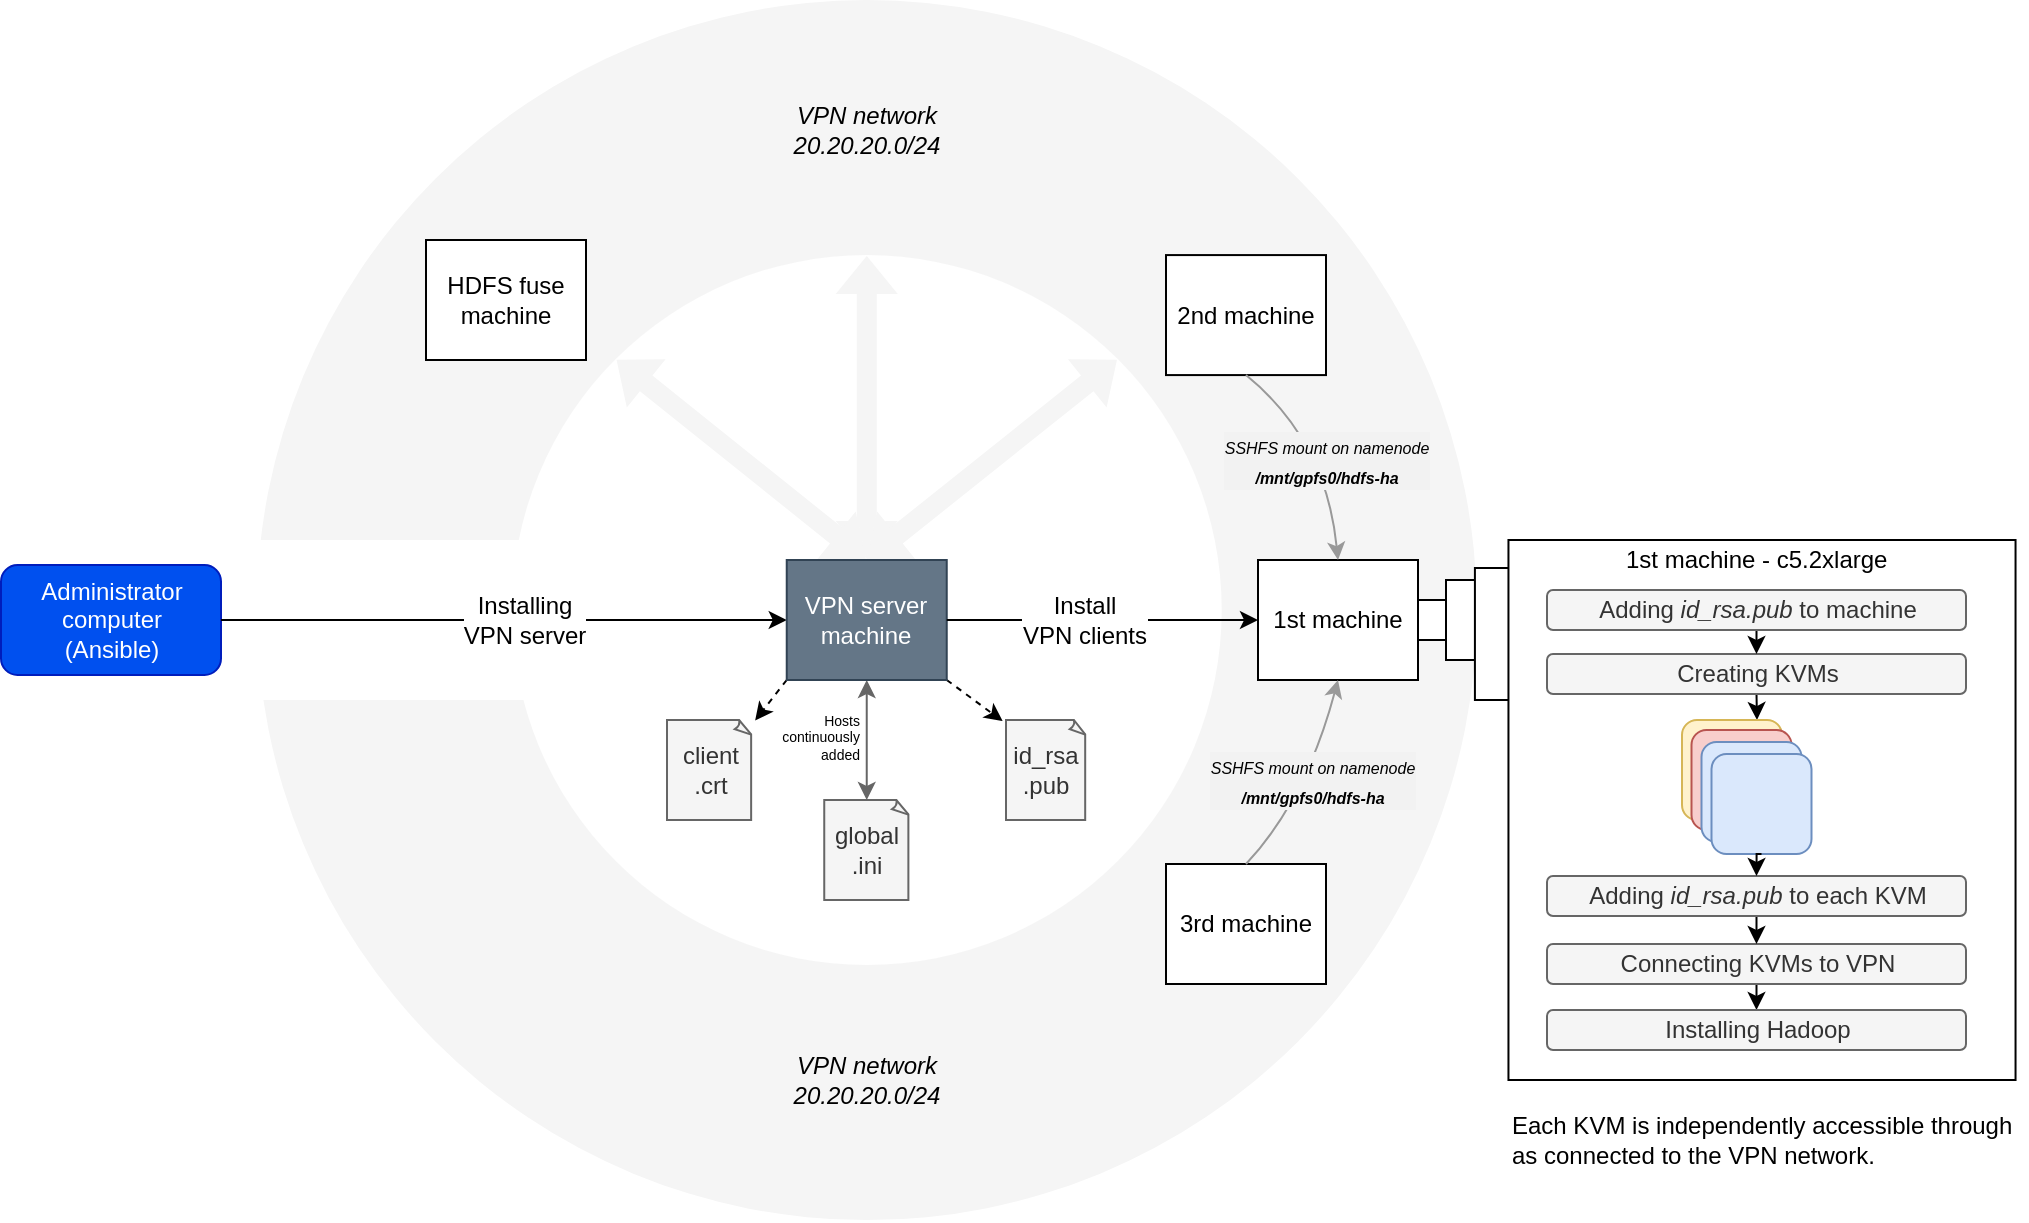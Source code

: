 <mxfile version="20.7.4" type="device"><diagram id="L13YQ6r9ANer_TXaO7hL" name="Page-1"><mxGraphModel dx="2022" dy="1902" grid="1" gridSize="10" guides="1" tooltips="1" connect="1" arrows="1" fold="1" page="1" pageScale="1" pageWidth="827" pageHeight="1169" math="0" shadow="0"><root><mxCell id="0"/><mxCell id="1" parent="0"/><mxCell id="J6zUamN8uQ3XtT2_ZK9k-12" value="" style="ellipse;whiteSpace=wrap;html=1;aspect=fixed;fillColor=#f5f5f5;strokeColor=none;fontColor=#333333;" parent="1" vertex="1"><mxGeometry x="-34.66" y="-160" width="610.06" height="610.06" as="geometry"/></mxCell><mxCell id="J6zUamN8uQ3XtT2_ZK9k-22" value="&lt;i&gt;VPN network&lt;br&gt;20.20.20.0/24&lt;br&gt;&lt;/i&gt;" style="text;html=1;strokeColor=none;fillColor=none;align=center;verticalAlign=middle;whiteSpace=wrap;rounded=0;shadow=0;dashed=1;" parent="1" vertex="1"><mxGeometry x="229.87" y="-110" width="81" height="30" as="geometry"/></mxCell><mxCell id="J6zUamN8uQ3XtT2_ZK9k-23" value="" style="shape=dataStorage;whiteSpace=wrap;html=1;strokeColor=none;" parent="1" vertex="1"><mxGeometry x="-87.5" y="110" width="200" height="80" as="geometry"/></mxCell><mxCell id="J6zUamN8uQ3XtT2_ZK9k-13" value="" style="ellipse;whiteSpace=wrap;html=1;aspect=fixed;strokeColor=none;" parent="1" vertex="1"><mxGeometry x="92.89" y="-32.46" width="354.97" height="354.97" as="geometry"/></mxCell><mxCell id="J6zUamN8uQ3XtT2_ZK9k-14" value="client&lt;br&gt;.crt" style="whiteSpace=wrap;html=1;shape=mxgraph.basic.document;align=center;shadow=0;fillColor=#f5f5f5;strokeColor=#666666;fontColor=#333333;" parent="1" vertex="1"><mxGeometry x="170.5" y="200" width="42.5" height="50" as="geometry"/></mxCell><mxCell id="J6zUamN8uQ3XtT2_ZK9k-20" value="id_rsa&lt;br&gt;.pub" style="whiteSpace=wrap;html=1;shape=mxgraph.basic.document;align=center;shadow=0;fillColor=#f5f5f5;strokeColor=#666666;fontColor=#333333;" parent="1" vertex="1"><mxGeometry x="340" y="200" width="40" height="50" as="geometry"/></mxCell><mxCell id="J6zUamN8uQ3XtT2_ZK9k-21" value="global&lt;br&gt;.ini" style="whiteSpace=wrap;html=1;shape=mxgraph.basic.document;align=center;shadow=0;fillColor=#f5f5f5;strokeColor=#666666;fontColor=#333333;" parent="1" vertex="1"><mxGeometry x="249.12" y="240" width="42.5" height="50" as="geometry"/></mxCell><mxCell id="J6zUamN8uQ3XtT2_ZK9k-24" value="Administrator&lt;br&gt;computer&lt;br&gt;(Ansible)" style="rounded=1;whiteSpace=wrap;html=1;align=center;fillColor=#0050ef;strokeColor=#001DBC;fontColor=#ffffff;" parent="1" vertex="1"><mxGeometry x="-162.5" y="122.5" width="110" height="55" as="geometry"/></mxCell><mxCell id="J6zUamN8uQ3XtT2_ZK9k-27" value="HDFS fuse machine" style="rounded=0;whiteSpace=wrap;html=1;" parent="1" vertex="1"><mxGeometry x="50.0" y="-40.0" width="80" height="60" as="geometry"/></mxCell><mxCell id="J6zUamN8uQ3XtT2_ZK9k-28" value="3rd machine" style="rounded=0;whiteSpace=wrap;html=1;" parent="1" vertex="1"><mxGeometry x="420.0" y="272" width="80" height="60" as="geometry"/></mxCell><mxCell id="J6zUamN8uQ3XtT2_ZK9k-29" value="2nd machine" style="rounded=0;whiteSpace=wrap;html=1;" parent="1" vertex="1"><mxGeometry x="420" y="-32.46" width="80" height="60" as="geometry"/></mxCell><mxCell id="J6zUamN8uQ3XtT2_ZK9k-30" value="" style="rounded=0;whiteSpace=wrap;html=1;" parent="1" vertex="1"><mxGeometry x="545" y="140" width="20" height="20" as="geometry"/></mxCell><mxCell id="J6zUamN8uQ3XtT2_ZK9k-31" value="1st machine" style="rounded=0;whiteSpace=wrap;html=1;" parent="1" vertex="1"><mxGeometry x="466.0" y="120" width="80" height="60" as="geometry"/></mxCell><mxCell id="J6zUamN8uQ3XtT2_ZK9k-32" value="" style="rounded=0;whiteSpace=wrap;html=1;" parent="1" vertex="1"><mxGeometry x="560" y="130" width="45.54" height="40" as="geometry"/></mxCell><mxCell id="J6zUamN8uQ3XtT2_ZK9k-33" value="" style="rounded=0;whiteSpace=wrap;html=1;" parent="1" vertex="1"><mxGeometry x="574.46" y="124" width="83.54" height="66" as="geometry"/></mxCell><mxCell id="J6zUamN8uQ3XtT2_ZK9k-34" value="" style="rounded=0;whiteSpace=wrap;html=1;" parent="1" vertex="1"><mxGeometry x="591.23" y="110" width="253.54" height="270" as="geometry"/></mxCell><mxCell id="J6zUamN8uQ3XtT2_ZK9k-35" value="1st machine - c5.2xlarge" style="text;html=1;strokeColor=none;fillColor=none;align=left;verticalAlign=middle;whiteSpace=wrap;rounded=0;" parent="1" vertex="1"><mxGeometry x="648.0" y="110" width="140" height="20" as="geometry"/></mxCell><mxCell id="J6zUamN8uQ3XtT2_ZK9k-36" style="edgeStyle=orthogonalEdgeStyle;curved=1;rounded=0;comic=0;orthogonalLoop=1;jettySize=auto;html=1;exitX=0.5;exitY=1;exitDx=0;exitDy=0;entryX=0.75;entryY=0;entryDx=0;entryDy=0;startArrow=none;startFill=0;" parent="1" source="J6zUamN8uQ3XtT2_ZK9k-37" target="J6zUamN8uQ3XtT2_ZK9k-45" edge="1"><mxGeometry relative="1" as="geometry"/></mxCell><mxCell id="J6zUamN8uQ3XtT2_ZK9k-37" value="Creating KVMs" style="rounded=1;whiteSpace=wrap;html=1;shadow=0;fillColor=#f5f5f5;strokeColor=#666666;fontColor=#333333;" parent="1" vertex="1"><mxGeometry x="610.5" y="167" width="209.5" height="20" as="geometry"/></mxCell><mxCell id="J6zUamN8uQ3XtT2_ZK9k-38" style="edgeStyle=orthogonalEdgeStyle;curved=1;rounded=0;comic=0;orthogonalLoop=1;jettySize=auto;html=1;exitX=0.5;exitY=1;exitDx=0;exitDy=0;entryX=0.5;entryY=0;entryDx=0;entryDy=0;startArrow=none;startFill=0;" parent="1" source="J6zUamN8uQ3XtT2_ZK9k-39" target="J6zUamN8uQ3XtT2_ZK9k-43" edge="1"><mxGeometry relative="1" as="geometry"/></mxCell><mxCell id="J6zUamN8uQ3XtT2_ZK9k-39" value="Connecting KVMs to VPN" style="rounded=1;whiteSpace=wrap;html=1;shadow=0;fillColor=#f5f5f5;strokeColor=#666666;fontColor=#333333;" parent="1" vertex="1"><mxGeometry x="610.5" y="312" width="209.5" height="20" as="geometry"/></mxCell><mxCell id="J6zUamN8uQ3XtT2_ZK9k-40" style="edgeStyle=orthogonalEdgeStyle;curved=1;rounded=0;comic=0;orthogonalLoop=1;jettySize=auto;html=1;exitX=0.5;exitY=1;exitDx=0;exitDy=0;entryX=0.5;entryY=0;entryDx=0;entryDy=0;startArrow=none;startFill=0;" parent="1" source="J6zUamN8uQ3XtT2_ZK9k-41" target="J6zUamN8uQ3XtT2_ZK9k-39" edge="1"><mxGeometry relative="1" as="geometry"/></mxCell><mxCell id="J6zUamN8uQ3XtT2_ZK9k-41" value="Adding &lt;i&gt;id_rsa.pub&lt;/i&gt; to each KVM" style="rounded=1;whiteSpace=wrap;html=1;shadow=0;fillColor=#f5f5f5;strokeColor=#666666;fontColor=#333333;" parent="1" vertex="1"><mxGeometry x="610.5" y="278" width="209.5" height="20" as="geometry"/></mxCell><mxCell id="J6zUamN8uQ3XtT2_ZK9k-43" value="Installing Hadoop" style="rounded=1;whiteSpace=wrap;html=1;shadow=0;fillColor=#f5f5f5;strokeColor=#666666;fontColor=#333333;" parent="1" vertex="1"><mxGeometry x="610.5" y="345" width="209.5" height="20" as="geometry"/></mxCell><mxCell id="J6zUamN8uQ3XtT2_ZK9k-44" value="" style="group" parent="1" vertex="1" connectable="0"><mxGeometry x="678.0" y="200" width="64.75" height="67" as="geometry"/></mxCell><mxCell id="J6zUamN8uQ3XtT2_ZK9k-45" value="" style="rounded=1;whiteSpace=wrap;html=1;align=center;fillColor=#fff2cc;strokeColor=#d6b656;" parent="J6zUamN8uQ3XtT2_ZK9k-44" vertex="1"><mxGeometry width="50" height="50" as="geometry"/></mxCell><mxCell id="J6zUamN8uQ3XtT2_ZK9k-46" value="" style="rounded=1;whiteSpace=wrap;html=1;align=center;fillColor=#f8cecc;strokeColor=#b85450;" parent="J6zUamN8uQ3XtT2_ZK9k-44" vertex="1"><mxGeometry x="4.75" y="5" width="50" height="50" as="geometry"/></mxCell><mxCell id="J6zUamN8uQ3XtT2_ZK9k-47" value="" style="rounded=1;whiteSpace=wrap;html=1;align=center;fillColor=#dae8fc;strokeColor=#6c8ebf;" parent="J6zUamN8uQ3XtT2_ZK9k-44" vertex="1"><mxGeometry x="9.75" y="11" width="50" height="50" as="geometry"/></mxCell><mxCell id="J6zUamN8uQ3XtT2_ZK9k-48" value="" style="rounded=1;whiteSpace=wrap;html=1;align=center;fillColor=#dae8fc;strokeColor=#6c8ebf;" parent="J6zUamN8uQ3XtT2_ZK9k-44" vertex="1"><mxGeometry x="14.75" y="17" width="50" height="50" as="geometry"/></mxCell><mxCell id="J6zUamN8uQ3XtT2_ZK9k-50" style="edgeStyle=orthogonalEdgeStyle;rounded=0;orthogonalLoop=1;jettySize=auto;html=1;exitX=0.5;exitY=1;exitDx=0;exitDy=0;entryX=0.5;entryY=0;entryDx=0;entryDy=0;" parent="1" source="J6zUamN8uQ3XtT2_ZK9k-51" target="J6zUamN8uQ3XtT2_ZK9k-37" edge="1"><mxGeometry relative="1" as="geometry"/></mxCell><mxCell id="J6zUamN8uQ3XtT2_ZK9k-51" value="Adding &lt;i&gt;id_rsa.pub&lt;/i&gt; to machine" style="rounded=1;whiteSpace=wrap;html=1;shadow=0;fillColor=#f5f5f5;strokeColor=#666666;fontColor=#333333;" parent="1" vertex="1"><mxGeometry x="610.5" y="135" width="209.5" height="20" as="geometry"/></mxCell><mxCell id="J6zUamN8uQ3XtT2_ZK9k-52" style="edgeStyle=orthogonalEdgeStyle;rounded=0;orthogonalLoop=1;jettySize=auto;html=1;exitX=0.5;exitY=1;exitDx=0;exitDy=0;entryX=0.5;entryY=0;entryDx=0;entryDy=0;" parent="1" source="J6zUamN8uQ3XtT2_ZK9k-48" target="J6zUamN8uQ3XtT2_ZK9k-41" edge="1"><mxGeometry relative="1" as="geometry"/></mxCell><mxCell id="J6zUamN8uQ3XtT2_ZK9k-59" value="&lt;i&gt;VPN network&lt;br&gt;20.20.20.0/24&lt;/i&gt;" style="text;html=1;strokeColor=none;fillColor=none;align=center;verticalAlign=middle;whiteSpace=wrap;rounded=0;shadow=0;dashed=1;" parent="1" vertex="1"><mxGeometry x="229.87" y="370" width="81" height="20" as="geometry"/></mxCell><mxCell id="J6zUamN8uQ3XtT2_ZK9k-25" style="edgeStyle=none;rounded=0;orthogonalLoop=1;jettySize=auto;html=1;exitX=1;exitY=0.5;exitDx=0;exitDy=0;entryX=0;entryY=0.5;entryDx=0;entryDy=0;" parent="1" source="J6zUamN8uQ3XtT2_ZK9k-24" target="J6zUamN8uQ3XtT2_ZK9k-19" edge="1"><mxGeometry relative="1" as="geometry"/></mxCell><mxCell id="J6zUamN8uQ3XtT2_ZK9k-26" value="Installing&lt;br&gt;VPN server" style="text;html=1;align=center;verticalAlign=middle;resizable=0;points=[];;labelBackgroundColor=#ffffff;" parent="J6zUamN8uQ3XtT2_ZK9k-25" vertex="1" connectable="0"><mxGeometry x="-0.113" y="-1" relative="1" as="geometry"><mxPoint x="25.5" y="-1" as="offset"/></mxGeometry></mxCell><mxCell id="J6zUamN8uQ3XtT2_ZK9k-55" style="edgeStyle=none;rounded=0;orthogonalLoop=1;jettySize=auto;html=1;exitX=0;exitY=1;exitDx=0;exitDy=0;entryX=1.037;entryY=0.004;entryDx=0;entryDy=0;entryPerimeter=0;dashed=1;" parent="1" source="J6zUamN8uQ3XtT2_ZK9k-19" target="J6zUamN8uQ3XtT2_ZK9k-14" edge="1"><mxGeometry relative="1" as="geometry"/></mxCell><mxCell id="J6zUamN8uQ3XtT2_ZK9k-56" style="edgeStyle=none;rounded=0;orthogonalLoop=1;jettySize=auto;html=1;exitX=1;exitY=1;exitDx=0;exitDy=0;dashed=1;entryX=-0.042;entryY=0.011;entryDx=0;entryDy=0;entryPerimeter=0;" parent="1" source="J6zUamN8uQ3XtT2_ZK9k-19" target="J6zUamN8uQ3XtT2_ZK9k-20" edge="1"><mxGeometry relative="1" as="geometry"><mxPoint x="320" y="190" as="targetPoint"/></mxGeometry></mxCell><mxCell id="J6zUamN8uQ3XtT2_ZK9k-17" style="edgeStyle=orthogonalEdgeStyle;curved=1;rounded=0;comic=0;orthogonalLoop=1;jettySize=auto;html=1;exitX=0.5;exitY=1;exitDx=0;exitDy=0;entryX=0.5;entryY=0;entryDx=0;entryDy=0;entryPerimeter=0;startArrow=classic;startFill=1;fillColor=#f5f5f5;strokeColor=#666666;" parent="1" source="J6zUamN8uQ3XtT2_ZK9k-19" target="J6zUamN8uQ3XtT2_ZK9k-21" edge="1"><mxGeometry relative="1" as="geometry"/></mxCell><mxCell id="J6zUamN8uQ3XtT2_ZK9k-18" value="&lt;p style=&quot;line-height: 120% ; font-size: 7px&quot;&gt;&lt;span&gt;Hosts&lt;br&gt;continuously&lt;br&gt;&lt;/span&gt;added&lt;br&gt;&lt;/p&gt;" style="text;html=1;align=right;verticalAlign=middle;resizable=0;points=[];;labelBackgroundColor=none;labelBorderColor=none;" parent="J6zUamN8uQ3XtT2_ZK9k-17" vertex="1" connectable="0"><mxGeometry x="-0.252" y="1" relative="1" as="geometry"><mxPoint x="-4.06" y="6.5" as="offset"/></mxGeometry></mxCell><mxCell id="J6zUamN8uQ3XtT2_ZK9k-61" value="" style="shape=flexArrow;endArrow=classic;startArrow=classic;html=1;entryX=0.5;entryY=0;entryDx=0;entryDy=0;exitX=0.5;exitY=0;exitDx=0;exitDy=0;fillColor=#f5f5f5;strokeColor=none;" parent="1" source="J6zUamN8uQ3XtT2_ZK9k-19" target="J6zUamN8uQ3XtT2_ZK9k-13" edge="1"><mxGeometry width="50" height="50" relative="1" as="geometry"><mxPoint x="280" y="90" as="sourcePoint"/><mxPoint x="330" y="40" as="targetPoint"/></mxGeometry></mxCell><mxCell id="J6zUamN8uQ3XtT2_ZK9k-63" value="" style="shape=flexArrow;endArrow=classic;startArrow=classic;html=1;entryX=1;entryY=0;entryDx=0;entryDy=0;exitX=0.5;exitY=0;exitDx=0;exitDy=0;fillColor=#f5f5f5;strokeColor=none;" parent="1" target="J6zUamN8uQ3XtT2_ZK9k-13" edge="1"><mxGeometry width="50" height="50" relative="1" as="geometry"><mxPoint x="270.03" y="120" as="sourcePoint"/><mxPoint x="270.035" y="-32.46" as="targetPoint"/></mxGeometry></mxCell><mxCell id="J6zUamN8uQ3XtT2_ZK9k-64" value="" style="shape=flexArrow;endArrow=classic;startArrow=classic;html=1;entryX=0;entryY=0;entryDx=0;entryDy=0;exitX=0.5;exitY=0;exitDx=0;exitDy=0;fillColor=#f5f5f5;strokeColor=none;" parent="1" source="J6zUamN8uQ3XtT2_ZK9k-19" target="J6zUamN8uQ3XtT2_ZK9k-13" edge="1"><mxGeometry width="50" height="50" relative="1" as="geometry"><mxPoint x="294.15" y="110" as="sourcePoint"/><mxPoint x="419.996" y="9.524" as="targetPoint"/></mxGeometry></mxCell><mxCell id="J6zUamN8uQ3XtT2_ZK9k-19" value="VPN server machine" style="rounded=0;whiteSpace=wrap;html=1;fillColor=#647687;strokeColor=#314354;fontColor=#ffffff;" parent="1" vertex="1"><mxGeometry x="230.37" y="120" width="80" height="60" as="geometry"/></mxCell><mxCell id="J6zUamN8uQ3XtT2_ZK9k-57" style="edgeStyle=none;rounded=0;orthogonalLoop=1;jettySize=auto;html=1;exitX=1;exitY=0.5;exitDx=0;exitDy=0;entryX=0;entryY=0.5;entryDx=0;entryDy=0;" parent="1" source="J6zUamN8uQ3XtT2_ZK9k-19" target="J6zUamN8uQ3XtT2_ZK9k-31" edge="1"><mxGeometry relative="1" as="geometry"/></mxCell><mxCell id="J6zUamN8uQ3XtT2_ZK9k-58" value="Install &lt;br&gt;VPN clients" style="text;html=1;align=center;verticalAlign=middle;resizable=0;points=[];;labelBackgroundColor=#ffffff;" parent="J6zUamN8uQ3XtT2_ZK9k-57" vertex="1" connectable="0"><mxGeometry x="-0.125" relative="1" as="geometry"><mxPoint as="offset"/></mxGeometry></mxCell><mxCell id="J6zUamN8uQ3XtT2_ZK9k-71" value="&lt;span&gt;Each KVM is independently accessible through as connected to the VPN network.&lt;/span&gt;" style="text;html=1;strokeColor=none;fillColor=none;align=left;verticalAlign=middle;whiteSpace=wrap;rounded=0;shadow=0;dashed=1;fontStyle=0" parent="1" vertex="1"><mxGeometry x="591.23" y="390" width="258.77" height="40" as="geometry"/></mxCell><mxCell id="Hy3QmtUx_z_itx7nhgAy-7" value="" style="curved=1;endArrow=classic;html=1;rounded=0;elbow=vertical;entryX=0.5;entryY=1;entryDx=0;entryDy=0;exitX=0.5;exitY=0;exitDx=0;exitDy=0;strokeColor=#999999;" edge="1" parent="1" source="J6zUamN8uQ3XtT2_ZK9k-28" target="J6zUamN8uQ3XtT2_ZK9k-31"><mxGeometry width="50" height="50" relative="1" as="geometry"><mxPoint x="410" y="240" as="sourcePoint"/><mxPoint x="460" y="190" as="targetPoint"/><Array as="points"><mxPoint x="490" y="240"/></Array></mxGeometry></mxCell><mxCell id="Hy3QmtUx_z_itx7nhgAy-8" value="&lt;i style=&quot;border-color: var(--border-color); font-size: 12px;&quot;&gt;&lt;span style=&quot;border-color: var(--border-color); font-size: 8px;&quot;&gt;SSHFS mount on namenode&lt;br style=&quot;border-color: var(--border-color);&quot;&gt;&lt;/span&gt;&lt;span style=&quot;border-color: var(--border-color); font-size: 8px;&quot;&gt;&lt;b style=&quot;border-color: var(--border-color);&quot;&gt;/mnt/gpfs0/hdfs-ha&lt;/b&gt;&lt;/span&gt;&lt;/i&gt;" style="edgeLabel;html=1;align=center;verticalAlign=middle;resizable=0;points=[];labelBackgroundColor=#F2F2F2;labelBorderColor=none;spacingLeft=0;" vertex="1" connectable="0" parent="Hy3QmtUx_z_itx7nhgAy-7"><mxGeometry x="0.185" y="2" relative="1" as="geometry"><mxPoint y="9" as="offset"/></mxGeometry></mxCell><mxCell id="Hy3QmtUx_z_itx7nhgAy-11" value="" style="curved=1;endArrow=classic;html=1;rounded=0;strokeColor=#999999;elbow=vertical;exitX=0.5;exitY=1;exitDx=0;exitDy=0;entryX=0.5;entryY=0;entryDx=0;entryDy=0;" edge="1" parent="1" source="J6zUamN8uQ3XtT2_ZK9k-29" target="J6zUamN8uQ3XtT2_ZK9k-31"><mxGeometry width="50" height="50" relative="1" as="geometry"><mxPoint x="560" y="30" as="sourcePoint"/><mxPoint x="610" y="-20" as="targetPoint"/><Array as="points"><mxPoint x="500" y="60"/></Array></mxGeometry></mxCell><mxCell id="Hy3QmtUx_z_itx7nhgAy-13" value="&lt;i style=&quot;border-color: var(--border-color); font-size: 12px;&quot;&gt;&lt;span style=&quot;border-color: var(--border-color); font-size: 8px;&quot;&gt;SSHFS mount on namenode&lt;br style=&quot;border-color: var(--border-color);&quot;&gt;&lt;/span&gt;&lt;span style=&quot;border-color: var(--border-color); font-size: 8px;&quot;&gt;&lt;b style=&quot;border-color: var(--border-color);&quot;&gt;/mnt/gpfs0/hdfs-ha&lt;/b&gt;&lt;/span&gt;&lt;/i&gt;" style="edgeLabel;html=1;align=center;verticalAlign=middle;resizable=0;points=[];labelBackgroundColor=#F2F2F2;labelBorderColor=none;spacingLeft=0;" vertex="1" connectable="0" parent="1"><mxGeometry x="500.001" y="70.0" as="geometry"/></mxCell></root></mxGraphModel></diagram></mxfile>